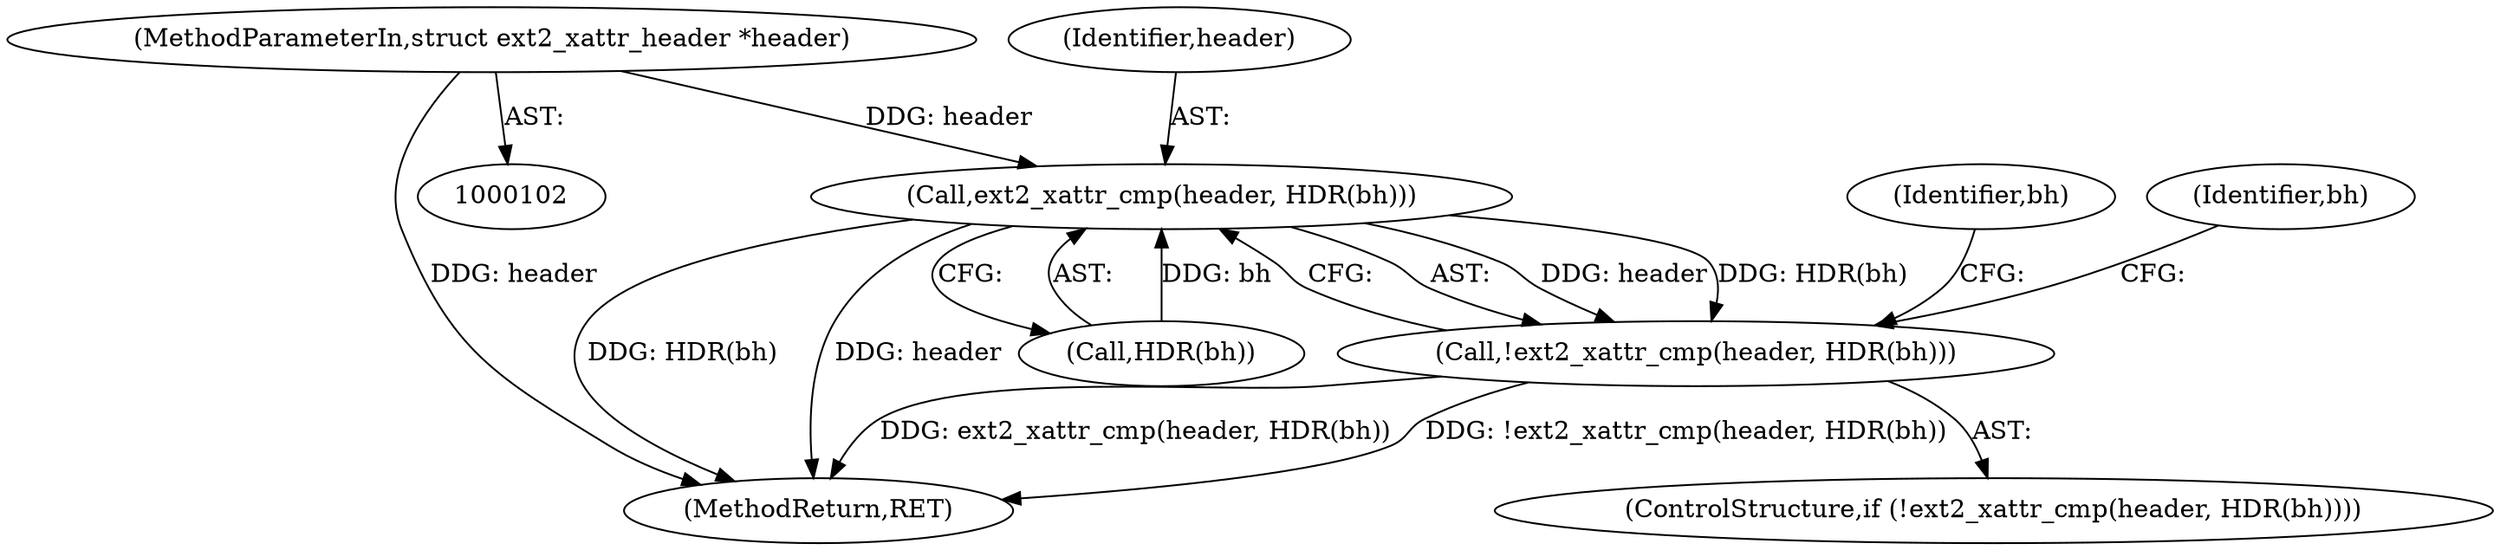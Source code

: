 digraph "0_linux_be0726d33cb8f411945884664924bed3cb8c70ee_4@pointer" {
"1000104" [label="(MethodParameterIn,struct ext2_xattr_header *header)"];
"1000219" [label="(Call,ext2_xattr_cmp(header, HDR(bh)))"];
"1000218" [label="(Call,!ext2_xattr_cmp(header, HDR(bh)))"];
"1000217" [label="(ControlStructure,if (!ext2_xattr_cmp(header, HDR(bh))))"];
"1000225" [label="(Identifier,bh)"];
"1000104" [label="(MethodParameterIn,struct ext2_xattr_header *header)"];
"1000218" [label="(Call,!ext2_xattr_cmp(header, HDR(bh)))"];
"1000251" [label="(MethodReturn,RET)"];
"1000220" [label="(Identifier,header)"];
"1000221" [label="(Call,HDR(bh))"];
"1000219" [label="(Call,ext2_xattr_cmp(header, HDR(bh)))"];
"1000241" [label="(Identifier,bh)"];
"1000104" -> "1000102"  [label="AST: "];
"1000104" -> "1000251"  [label="DDG: header"];
"1000104" -> "1000219"  [label="DDG: header"];
"1000219" -> "1000218"  [label="AST: "];
"1000219" -> "1000221"  [label="CFG: "];
"1000220" -> "1000219"  [label="AST: "];
"1000221" -> "1000219"  [label="AST: "];
"1000218" -> "1000219"  [label="CFG: "];
"1000219" -> "1000251"  [label="DDG: HDR(bh)"];
"1000219" -> "1000251"  [label="DDG: header"];
"1000219" -> "1000218"  [label="DDG: header"];
"1000219" -> "1000218"  [label="DDG: HDR(bh)"];
"1000221" -> "1000219"  [label="DDG: bh"];
"1000218" -> "1000217"  [label="AST: "];
"1000225" -> "1000218"  [label="CFG: "];
"1000241" -> "1000218"  [label="CFG: "];
"1000218" -> "1000251"  [label="DDG: ext2_xattr_cmp(header, HDR(bh))"];
"1000218" -> "1000251"  [label="DDG: !ext2_xattr_cmp(header, HDR(bh))"];
}

